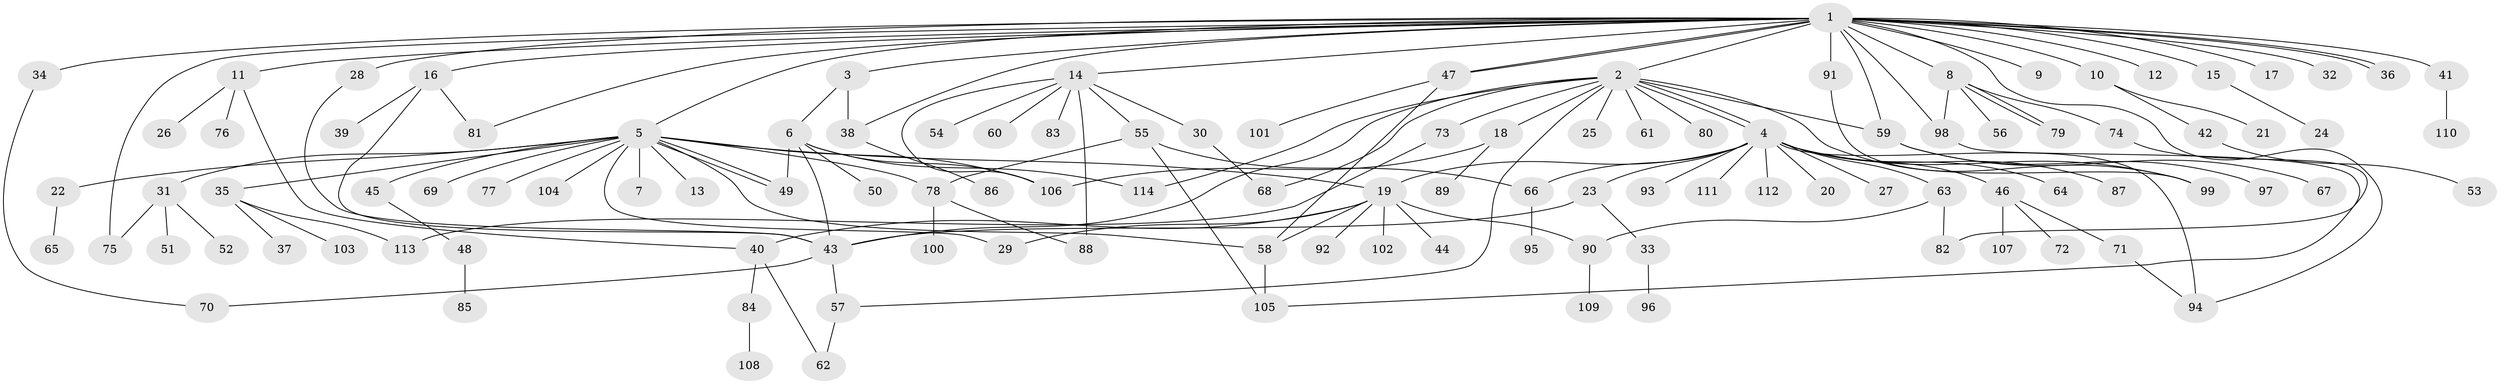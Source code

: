 // coarse degree distribution, {16: 0.021739130434782608, 10: 0.043478260869565216, 7: 0.08695652173913043, 2: 0.2608695652173913, 4: 0.06521739130434782, 3: 0.13043478260869565, 5: 0.06521739130434782, 1: 0.2826086956521739, 6: 0.043478260869565216}
// Generated by graph-tools (version 1.1) at 2025/50/03/04/25 22:50:12]
// undirected, 114 vertices, 153 edges
graph export_dot {
  node [color=gray90,style=filled];
  1;
  2;
  3;
  4;
  5;
  6;
  7;
  8;
  9;
  10;
  11;
  12;
  13;
  14;
  15;
  16;
  17;
  18;
  19;
  20;
  21;
  22;
  23;
  24;
  25;
  26;
  27;
  28;
  29;
  30;
  31;
  32;
  33;
  34;
  35;
  36;
  37;
  38;
  39;
  40;
  41;
  42;
  43;
  44;
  45;
  46;
  47;
  48;
  49;
  50;
  51;
  52;
  53;
  54;
  55;
  56;
  57;
  58;
  59;
  60;
  61;
  62;
  63;
  64;
  65;
  66;
  67;
  68;
  69;
  70;
  71;
  72;
  73;
  74;
  75;
  76;
  77;
  78;
  79;
  80;
  81;
  82;
  83;
  84;
  85;
  86;
  87;
  88;
  89;
  90;
  91;
  92;
  93;
  94;
  95;
  96;
  97;
  98;
  99;
  100;
  101;
  102;
  103;
  104;
  105;
  106;
  107;
  108;
  109;
  110;
  111;
  112;
  113;
  114;
  1 -- 2;
  1 -- 3;
  1 -- 5;
  1 -- 8;
  1 -- 9;
  1 -- 10;
  1 -- 11;
  1 -- 12;
  1 -- 14;
  1 -- 15;
  1 -- 16;
  1 -- 17;
  1 -- 28;
  1 -- 32;
  1 -- 34;
  1 -- 36;
  1 -- 36;
  1 -- 38;
  1 -- 41;
  1 -- 47;
  1 -- 47;
  1 -- 59;
  1 -- 75;
  1 -- 81;
  1 -- 91;
  1 -- 94;
  1 -- 98;
  2 -- 4;
  2 -- 4;
  2 -- 18;
  2 -- 25;
  2 -- 43;
  2 -- 57;
  2 -- 59;
  2 -- 61;
  2 -- 68;
  2 -- 73;
  2 -- 80;
  2 -- 99;
  2 -- 114;
  3 -- 6;
  3 -- 38;
  4 -- 19;
  4 -- 20;
  4 -- 23;
  4 -- 27;
  4 -- 46;
  4 -- 63;
  4 -- 64;
  4 -- 66;
  4 -- 87;
  4 -- 93;
  4 -- 94;
  4 -- 99;
  4 -- 111;
  4 -- 112;
  5 -- 7;
  5 -- 13;
  5 -- 19;
  5 -- 22;
  5 -- 29;
  5 -- 31;
  5 -- 35;
  5 -- 45;
  5 -- 49;
  5 -- 49;
  5 -- 58;
  5 -- 69;
  5 -- 77;
  5 -- 78;
  5 -- 104;
  5 -- 106;
  6 -- 43;
  6 -- 49;
  6 -- 50;
  6 -- 106;
  6 -- 114;
  8 -- 56;
  8 -- 74;
  8 -- 79;
  8 -- 79;
  8 -- 98;
  10 -- 21;
  10 -- 42;
  11 -- 26;
  11 -- 40;
  11 -- 76;
  14 -- 30;
  14 -- 54;
  14 -- 55;
  14 -- 60;
  14 -- 83;
  14 -- 88;
  14 -- 106;
  15 -- 24;
  16 -- 39;
  16 -- 43;
  16 -- 81;
  18 -- 89;
  18 -- 106;
  19 -- 29;
  19 -- 40;
  19 -- 44;
  19 -- 58;
  19 -- 90;
  19 -- 92;
  19 -- 102;
  22 -- 65;
  23 -- 33;
  23 -- 43;
  28 -- 43;
  30 -- 68;
  31 -- 51;
  31 -- 52;
  31 -- 75;
  33 -- 96;
  34 -- 70;
  35 -- 37;
  35 -- 103;
  35 -- 113;
  38 -- 86;
  40 -- 62;
  40 -- 84;
  41 -- 110;
  42 -- 53;
  43 -- 57;
  43 -- 70;
  45 -- 48;
  46 -- 71;
  46 -- 72;
  46 -- 107;
  47 -- 58;
  47 -- 101;
  48 -- 85;
  55 -- 66;
  55 -- 78;
  55 -- 105;
  57 -- 62;
  58 -- 105;
  59 -- 67;
  59 -- 97;
  63 -- 82;
  63 -- 90;
  66 -- 95;
  71 -- 94;
  73 -- 113;
  74 -- 82;
  78 -- 88;
  78 -- 100;
  84 -- 108;
  90 -- 109;
  91 -- 99;
  98 -- 105;
}
